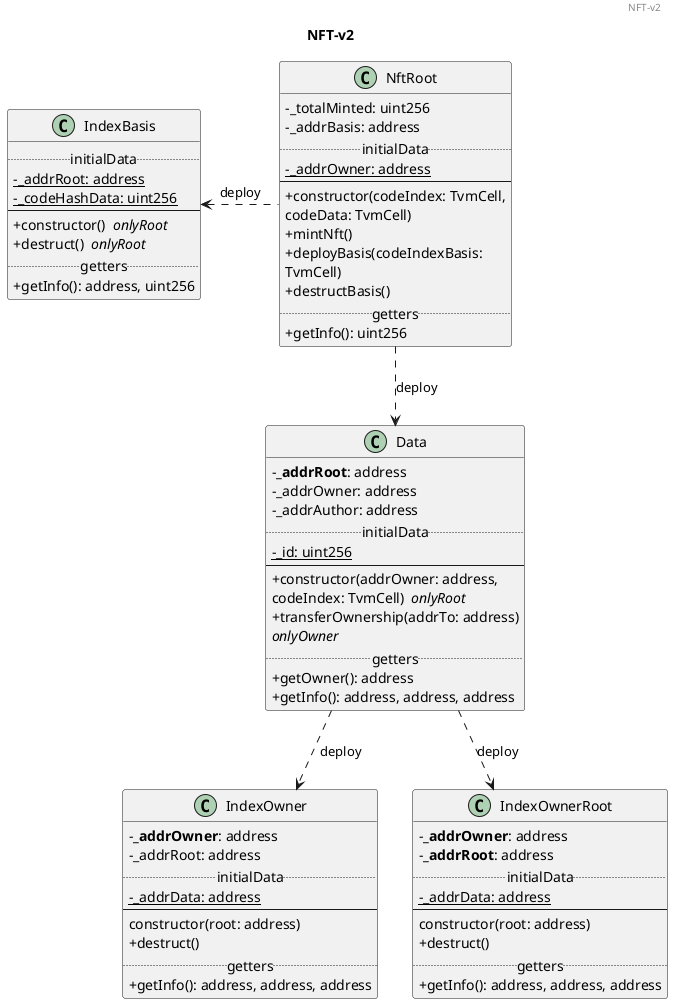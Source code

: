 @startuml NFT-v2
header NFT-v2
title NFT-v2
skinparam WrapWidth 250
skinparam classAttributeIconSize 0

class NftRoot {
  -_totalMinted: uint256
  -_addrBasis: address
  ..initialData..
  -{static}_addrOwner: address
  --
  +constructor(codeIndex: TvmCell, codeData: TvmCell)
  +mintNft()
  +deployBasis(codeIndexBasis: TvmCell)
  +destructBasis()
  ..getters..
  +getInfo(): uint256
}
class IndexOwner {
  -<b>_addrOwner</b>: address
  -_addrRoot: address
  ..initialData..
  -{static} _addrData: address
  --
  constructor(root: address)
  +destruct()
  ..getters..
  +getInfo(): address, address, address
}
class IndexOwnerRoot {
  -<b>_addrOwner</b>: address
  -<b>_addrRoot</b>: address
  ..initialData..
  -{static} _addrData: address
  --
  constructor(root: address)
  +destruct()
  ..getters..
  +getInfo(): address, address, address
}
class Data {
  -<b>_addrRoot</b>: address
  -_addrOwner: address
  -_addrAuthor: address
  ..initialData..
  -{static} _id: uint256
  --
  +constructor(addrOwner: address, codeIndex: TvmCell)  //onlyRoot//
  +transferOwnership(addrTo: address)  //onlyOwner//
  ..getters..
  +getOwner(): address
  +getInfo(): address, address, address
}
class IndexBasis {
  ..initialData..
  -{static} _addrRoot: address
  -{static} _codeHashData: uint256
  --
  +constructor()  //onlyRoot//
  +destruct()  //onlyRoot//
  ..getters..
  +getInfo(): address, uint256
}
NftRoot .left.> IndexBasis: deploy
Data ..> IndexOwner: deploy
Data ..> IndexOwnerRoot: deploy
NftRoot ..> Data: deploy
@enduml
